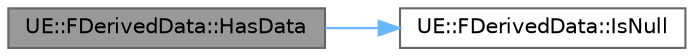 digraph "UE::FDerivedData::HasData"
{
 // INTERACTIVE_SVG=YES
 // LATEX_PDF_SIZE
  bgcolor="transparent";
  edge [fontname=Helvetica,fontsize=10,labelfontname=Helvetica,labelfontsize=10];
  node [fontname=Helvetica,fontsize=10,shape=box,height=0.2,width=0.4];
  rankdir="LR";
  Node1 [id="Node000001",label="UE::FDerivedData::HasData",height=0.2,width=0.4,color="gray40", fillcolor="grey60", style="filled", fontcolor="black",tooltip="Returns true if this is a non-null reference."];
  Node1 -> Node2 [id="edge1_Node000001_Node000002",color="steelblue1",style="solid",tooltip=" "];
  Node2 [id="Node000002",label="UE::FDerivedData::IsNull",height=0.2,width=0.4,color="grey40", fillcolor="white", style="filled",URL="$d4/d30/classUE_1_1FDerivedData.html#a63543425725a07ae0fbc2aff9a513bc3",tooltip="Returns true if this is a null reference."];
}
